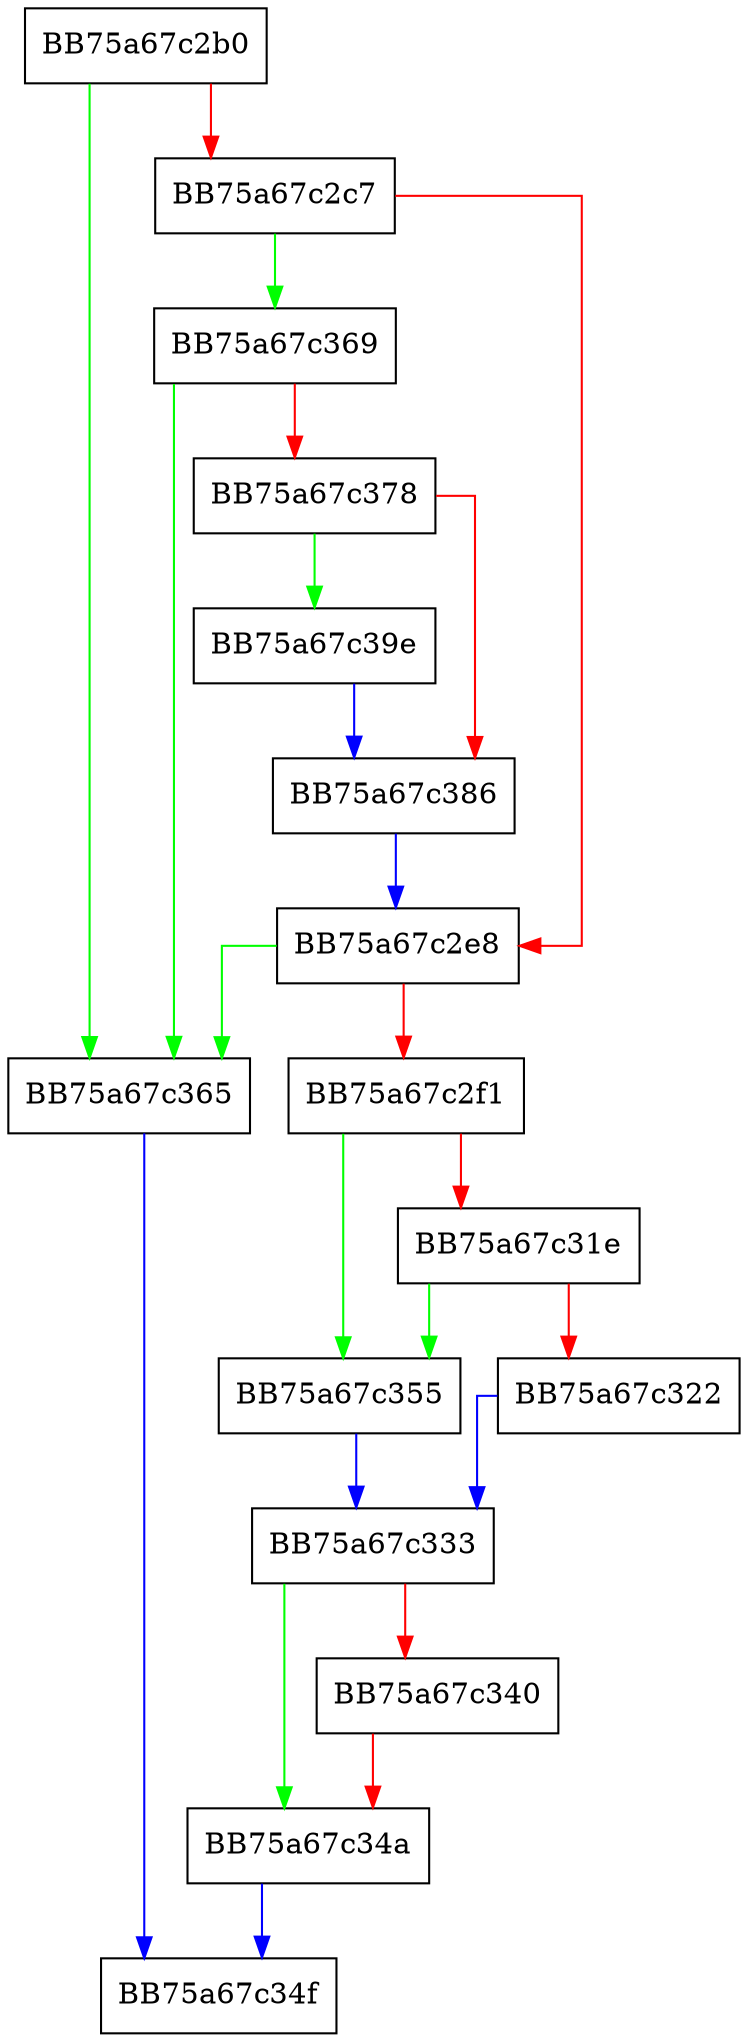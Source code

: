 digraph IsFolderExists {
  node [shape="box"];
  graph [splines=ortho];
  BB75a67c2b0 -> BB75a67c365 [color="green"];
  BB75a67c2b0 -> BB75a67c2c7 [color="red"];
  BB75a67c2c7 -> BB75a67c369 [color="green"];
  BB75a67c2c7 -> BB75a67c2e8 [color="red"];
  BB75a67c2e8 -> BB75a67c365 [color="green"];
  BB75a67c2e8 -> BB75a67c2f1 [color="red"];
  BB75a67c2f1 -> BB75a67c355 [color="green"];
  BB75a67c2f1 -> BB75a67c31e [color="red"];
  BB75a67c31e -> BB75a67c355 [color="green"];
  BB75a67c31e -> BB75a67c322 [color="red"];
  BB75a67c322 -> BB75a67c333 [color="blue"];
  BB75a67c333 -> BB75a67c34a [color="green"];
  BB75a67c333 -> BB75a67c340 [color="red"];
  BB75a67c340 -> BB75a67c34a [color="red"];
  BB75a67c34a -> BB75a67c34f [color="blue"];
  BB75a67c355 -> BB75a67c333 [color="blue"];
  BB75a67c365 -> BB75a67c34f [color="blue"];
  BB75a67c369 -> BB75a67c365 [color="green"];
  BB75a67c369 -> BB75a67c378 [color="red"];
  BB75a67c378 -> BB75a67c39e [color="green"];
  BB75a67c378 -> BB75a67c386 [color="red"];
  BB75a67c386 -> BB75a67c2e8 [color="blue"];
  BB75a67c39e -> BB75a67c386 [color="blue"];
}